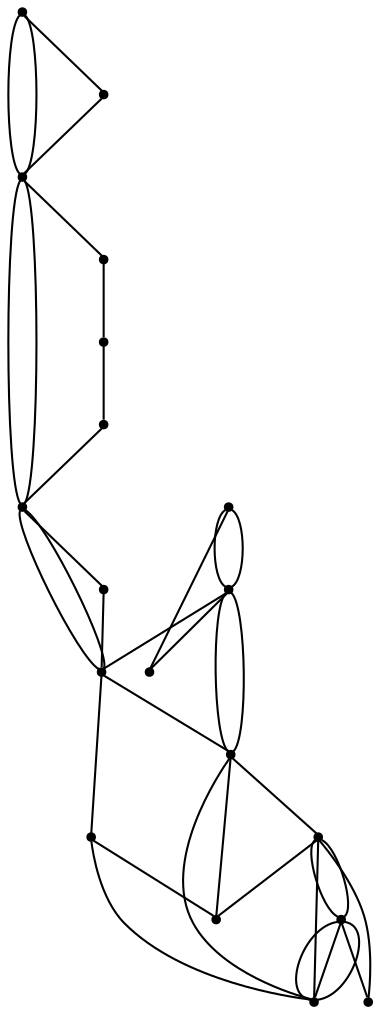 graph {
  node [shape=point,comment="{\"directed\":false,\"doi\":\"10.4230/LIPIcs.GD.2024.12\",\"figure\":\"8 (5)\"}"]

  v0 [pos="1969.4340518821793,1451.247467253841"]
  v1 [pos="1802.7214684130076,1451.247467253841"]
  v2 [pos="1702.6939183315044,1451.247467253841"]
  v3 [pos="1652.6801432907528,1451.247467253841"]
  v4 [pos="1602.6663682500014,1451.247467253841"]
  v5 [pos="1402.611268086995,1451.247467253841"]
  v6 [pos="1302.583718005492,1451.247467253841"]
  v7 [pos="1202.556167923989,1451.247467253841"]
  v8 [pos="1252.5699429647404,1451.247467253841"]
  v9 [pos="1002.5010995588846,1451.247467253841"]
  v10 [pos="702.4184493143752,1451.247467253841"]
  v11 [pos="535.7058737946788,1451.247467253841"]
  v12 [pos="1902.7490184945104,1451.247467253841"]
  v13 [pos="1502.6388181684981,1451.247467253841"]
  v14 [pos="1102.5286178424858,1451.247467253841"]
  v15 [pos="902.4735494773814,1451.247467253841"]
  v16 [pos="802.4459993958783,1451.247467253841"]
  v17 [pos="752.4322243551268,1451.247467253841"]
  v18 [pos="602.3908992328721,1451.247467253841"]

  v0 -- v1 [id="-1",pos="1969.4340518821793,1451.247467253841 1969.4340836800811,1434.5802069753595 1961.0984545066226,1426.246576836119 1945.8151109781377,1422.0797617664985 1930.5358375810852,1417.9129466968782 1908.304779697574,1417.9129466968782 1886.0777919454954,1417.9129466968782 1863.8508041934165,1417.9129466968782 1841.6197463099054,1417.9129466968782 1826.3404729128529,1422.0797617664985 1811.057129384368,1426.246576836119 1802.7215002109094,1434.5802069753595 1802.7214684130076,1451.247467253841"]
  v17 -- v16 [id="-3",pos="752.4322243551268,1451.247467253841 802.4459993958783,1451.247467253841 802.4459993958783,1451.247467253841 802.4459993958783,1451.247467253841"]
  v16 -- v15 [id="-4",pos="802.4459993958783,1451.247467253841 902.4735494773814,1451.247467253841 902.4735494773814,1451.247467253841 902.4735494773814,1451.247467253841"]
  v15 -- v9 [id="-5",pos="902.4735494773814,1451.247467253841 1002.5010995588846,1451.247467253841 1002.5010995588846,1451.247467253841 1002.5010995588846,1451.247467253841"]
  v9 -- v14 [id="-6",pos="1002.5010995588846,1451.247467253841 1102.5286178424858,1451.247467253841 1102.5286178424858,1451.247467253841 1102.5286178424858,1451.247467253841"]
  v14 -- v7 [id="-7",pos="1102.5286178424858,1451.247467253841 1202.556167923989,1451.247467253841 1202.556167923989,1451.247467253841 1202.556167923989,1451.247467253841"]
  v7 -- v8 [id="-8",pos="1202.556167923989,1451.247467253841 1252.5699429647404,1451.247467253841 1252.5699429647404,1451.247467253841 1252.5699429647404,1451.247467253841"]
  v8 -- v6 [id="-9",pos="1252.5699429647404,1451.247467253841 1302.583718005492,1451.247467253841 1302.583718005492,1451.247467253841 1302.583718005492,1451.247467253841"]
  v6 -- v5 [id="-10",pos="1302.583718005492,1451.247467253841 1402.611268086995,1451.247467253841 1402.611268086995,1451.247467253841 1402.611268086995,1451.247467253841"]
  v5 -- v13 [id="-11",pos="1402.611268086995,1451.247467253841 1502.6388181684981,1451.247467253841 1502.6388181684981,1451.247467253841 1502.6388181684981,1451.247467253841"]
  v13 -- v4 [id="-12",pos="1502.6388181684981,1451.247467253841 1602.6663682500014,1451.247467253841 1602.6663682500014,1451.247467253841 1602.6663682500014,1451.247467253841"]
  v4 -- v3 [id="-13",pos="1602.6663682500014,1451.247467253841 1652.6801432907528,1451.247467253841 1652.6801432907528,1451.247467253841 1652.6801432907528,1451.247467253841"]
  v3 -- v2 [id="-14",pos="1652.6801432907528,1451.247467253841 1702.6939183315044,1451.247467253841 1702.6939183315044,1451.247467253841 1702.6939183315044,1451.247467253841"]
  v2 -- v1 [id="-15",pos="1702.6939183315044,1451.247467253841 1802.7214684130076,1451.247467253841 1802.7214684130076,1451.247467253841 1802.7214684130076,1451.247467253841"]
  v1 -- v12 [id="-16",pos="1802.7214684130076,1451.247467253841 1902.7490184945104,1451.247467253841 1902.7490184945104,1451.247467253841 1902.7490184945104,1451.247467253841"]
  v12 -- v0 [id="-17",pos="1902.7490184945104,1451.247467253841 1969.4340518821793,1451.247467253841 1969.4340518821793,1451.247467253841 1969.4340518821793,1451.247467253841"]
  v11 -- v10 [id="-19",pos="535.7058737946788,1451.247467253841 535.7058658452033,1467.9147275323223 544.041495018662,1476.248357671563 559.3248385471468,1480.4151727411834 574.6041119441993,1484.5819878108036 596.8351698277105,1484.5819878108036 619.0621575797893,1484.5819878108036 641.2891453318681,1484.5819878108036 663.5202032153792,1484.5819878108036 678.7994766124317,1480.4151727411834 694.0828201409166,1476.248357671563 702.4184493143752,1467.9147275323223 702.4184493143752,1451.247467253841"]
  v11 -- v10 [id="-20",pos="535.7058737946788,1451.247467253841 535.7058658452033,1434.5802069753595 544.041495018662,1426.246576836119 559.3248385471468,1422.0797617664985 574.6041119441993,1417.9129466968782 596.8351698277105,1417.9129466968782 619.0621575797893,1417.9129466968782 641.2891453318681,1417.9129466968782 663.5202032153792,1417.9129466968782 678.7994766124317,1422.0797617664985 694.0828201409166,1426.246576836119 702.4184493143752,1434.5802069753595 702.4184493143752,1451.247467253841"]
  v10 -- v9 [id="-21",pos="702.4184493143752,1451.247467253841 702.4184493143752,1434.5802069753595 710.7540784878338,1426.246576836119 737.1488808266419,1422.0797617664985 763.5477532968823,1417.9129466968782 808.0017288010399,1417.9129466968782 852.4597744366298,1417.9129466968782 896.9178200722198,1417.9129466968782 941.3717955763774,1417.9129466968782 967.7706680466179,1422.0797617664985 994.1654703854259,1426.246576836119 1002.5010995588846,1434.5802069753595 1002.5010995588846,1451.247467253841"]
  v10 -- v9 [id="-22",pos="702.4184493143752,1451.247467253841 702.4184493143752,1467.9147275323223 710.7540784878338,1476.248357671563 737.1488808266419,1480.4151727411834 763.5477532968823,1484.5819878108036 808.0017288010399,1484.5819878108036 849.6798746683329,1484.5819878108036 891.3580205356259,1484.5819878108036 930.2603367660541,1484.5819878108036 958.0430539232946,1480.4151727411834 985.8298412119673,1476.248357671563 1002.5010995588846,1467.9147275323223 1002.5010995588846,1451.247467253841"]
  v9 -- v7 [id="-23",pos="1002.5010995588846,1451.247467253841 1002.5010995588846,1434.5802069753595 1010.8367287323431,1426.246576836119 1028.8959018976925,1422.0797617664985 1046.9591451944746,1417.9129466968782 1074.7418623517149,1417.9129466968782 1102.5286496403876,1417.9129466968782 1130.3154369290603,1417.9129466968782 1158.0981540863008,1417.9129466968782 1176.1613973830827,1422.0797617664985 1194.220570548432,1426.246576836119 1202.5561997218908,1434.5802069753595 1202.556167923989,1451.247467253841"]
  v9 -- v7 [id="-24",pos="1002.5010995588846,1451.247467253841 1002.5010995588846,1467.9147275323223 1010.8367287323431,1476.248357671563 1028.8959018976925,1480.4151727411834 1046.9591451944746,1484.5819878108036 1074.7418623517149,1484.5819878108036 1102.5286496403876,1484.5819878108036 1130.3154369290603,1484.5819878108036 1158.0981540863008,1484.5819878108036 1176.1613973830827,1480.4151727411834 1194.220570548432,1476.248357671563 1202.5561997218908,1467.9147275323223 1202.556167923989,1451.247467253841"]
  v8 -- v3 [id="-25",pos="1252.5699429647404,1451.247467253841 1252.5699747626422,1417.9129466968782 1260.9056039361008,1409.5793165576374 1295.6360354483675,1405.4125014880171 1330.3705370920666,1401.2456864183969 1391.4957709431415,1401.2456864183969 1452.6250749256485,1401.2456864183969 1513.7543789081556,1401.2456864183969 1574.8796127592304,1401.2456864183969 1609.6141144029295,1405.4125014880171 1644.344545915196,1409.5793165576374 1652.6801750886548,1417.9129466968782 1652.6801432907528,1451.247467253841"]
  v7 -- v2 [id="-26",pos="1202.556167923989,1451.247467253841 1202.5561997218908,1409.5793165576374 1219.227458068808,1401.2456864183969 1263.685503704398,1397.0788713487766 1308.1394792085555,1392.912056279156 1380.3843121328182,1392.912056279156 1452.6250749256485,1392.912056279156 1524.8658377184788,1392.912056279156 1597.1106706427415,1392.912056279156 1641.5646461468991,1397.0788713487766 1686.0226917824891,1401.2456864183969 1702.6939501294062,1409.5793165576374 1702.6939183315044,1451.247467253841"]
  v6 -- v5 [id="-27",pos="1302.583718005492,1451.247467253841 1302.5837498033939,1434.5802069753595 1310.9193789768524,1426.246576836119 1320.6429229687433,1422.0797617664985 1330.3705370920666,1417.9129466968782 1341.4819959023898,1417.9129466968782 1352.5975248441455,1417.9129466968782 1363.713053785901,1417.9129466968782 1374.8245125962242,1417.9129466968782 1384.5521267195475,1422.0797617664985 1394.2756707114384,1426.246576836119 1402.6112998848969,1434.5802069753595 1402.611268086995,1451.247467253841"]
  v0 -- v1 [id="-28",pos="1969.4340518821793,1451.247467253841 1969.4340836800811,1467.9147275323223 1961.0984545066226,1476.248357671563 1945.8151109781377,1480.4151727411834 1930.5358375810852,1484.5819878108036 1908.304779697574,1484.5819878108036 1886.0777919454954,1484.5819878108036 1863.8508041934165,1484.5819878108036 1841.6197463099054,1484.5819878108036 1826.3404729128529,1480.4151727411834 1811.057129384368,1476.248357671563 1802.7215002109094,1467.9147275323223 1802.7214684130076,1451.247467253841"]
  v5 -- v6 [id="-29",pos="1402.611268086995,1451.247467253841 1402.6112998848969,1467.9147275323223 1394.2756707114384,1476.248357671563 1384.5521267195475,1480.4151727411834 1374.8245125962242,1484.5819878108036 1363.713053785901,1484.5819878108036 1352.5975248441455,1484.5819878108036 1341.4819959023898,1484.5819878108036 1330.3705370920666,1484.5819878108036 1320.6429229687433,1480.4151727411834 1310.9193789768524,1476.248357671563 1302.5837498033939,1467.9147275323223 1302.583718005492,1451.247467253841"]
  v11 -- v18 [id="-30",pos="535.7058737946788,1451.247467253841 602.3908992328721,1451.247467253841 602.3908992328721,1451.247467253841 602.3908992328721,1451.247467253841"]
  v5 -- v4 [id="-31",pos="1402.611268086995,1451.247467253841 1402.6112998848969,1434.5802069753595 1410.9469290583556,1426.246576836119 1429.006102223705,1422.0797617664985 1447.0693455204869,1417.9129466968782 1474.8520626777272,1417.9129466968782 1502.6388499664001,1417.9129466968782 1530.4256372550728,1417.9129466968782 1558.2083544123132,1417.9129466968782 1576.271597709095,1422.0797617664985 1594.3307708744446,1426.246576836119 1602.6664000479032,1434.5802069753595 1602.6663682500014,1451.247467253841"]
  v18 -- v10 [id="-32",pos="602.3908992328721,1451.247467253841 702.4184493143752,1451.247467253841 702.4184493143752,1451.247467253841 702.4184493143752,1451.247467253841"]
  v4 -- v5 [id="-33",pos="1602.6663682500014,1451.247467253841 1602.6664000479032,1467.9147275323223 1594.3307708744446,1476.248357671563 1576.271597709095,1480.4151727411834 1558.2083544123132,1484.5819878108036 1530.4256372550728,1484.5819878108036 1502.6388499664001,1484.5819878108036 1474.8520626777272,1484.5819878108036 1447.0693455204869,1484.5819878108036 1429.006102223705,1480.4151727411834 1410.9469290583556,1476.248357671563 1402.6112998848969,1467.9147275323223 1402.611268086995,1451.247467253841"]
  v4 -- v6 [id="-34",pos="1602.6663682500014,1451.247467253841 1602.6664000479032,1426.246576836119 1585.9951417009859,1417.9129466968782 1558.2083544123132,1413.746131627258 1530.4256372550728,1409.5793165576374 1491.5233210246445,1409.5793165576374 1452.6250749256485,1409.5793165576374 1413.7268288266525,1409.5793165576374 1374.8245125962242,1409.5793165576374 1347.0417954389839,1413.746131627258 1319.255008150311,1417.9129466968782 1302.5837498033939,1426.246576836119 1302.583718005492,1451.247467253841"]
  v6 -- v2 [id="-35",pos="1302.583718005492,1451.247467253841 1302.5837498033939,1476.248357671563 1319.255008150311,1484.5819878108036 1355.3774246124424,1488.748802880424 1391.4957709431415,1492.9156179500444 1447.0693455204869,1492.9156179500444 1502.6388499664001,1492.9156179500444 1558.2083544123132,1492.9156179500444 1613.7819289896588,1492.9156179500444 1649.9002753203577,1488.748802880424 1686.0226917824891,1484.5819878108036 1702.6939501294062,1476.248357671563 1702.6939183315044,1451.247467253841"]
  v2 -- v1 [id="-36",pos="1702.6939183315044,1451.247467253841 1702.6939501294062,1434.5802069753595 1711.029579302865,1426.246576836119 1720.7531232947558,1422.0797617664985 1730.4807374180791,1417.9129466968782 1741.5921962284021,1417.9129466968782 1752.7077251701578,1417.9129466968782 1763.8232541119135,1417.9129466968782 1774.9347129222367,1417.9129466968782 1784.6623270455598,1422.0797617664985 1794.3858710374507,1426.246576836119 1802.7215002109094,1434.5802069753595 1802.7214684130076,1451.247467253841"]
  v2 -- v4 [id="-37",pos="1702.6939183315044,1451.247467253841 1702.6939501294062,1467.9147275323223 1694.3583209559476,1476.248357671563 1684.6347769640568,1480.4151727411834 1674.9071628407335,1484.5819878108036 1663.7957040304102,1484.5819878108036 1652.6801750886548,1484.5819878108036 1641.5646461468991,1484.5819878108036 1630.4531873365759,1484.5819878108036 1620.7255732132526,1480.4151727411834 1611.0020292213617,1476.248357671563 1602.6664000479032,1467.9147275323223 1602.6663682500014,1451.247467253841"]
  v1 -- v7 [id="-38",pos="1802.7214684130076,1451.247467253841 1802.7215002109094,1492.9156179500444 1786.0502418639921,1501.249248089285 1733.2565670549436,1505.4160631589054 1680.4669623773275,1509.5828782285257 1591.5508711061475,1509.5828782285257 1502.6388499664001,1509.5828782285257 1413.7268288266525,1509.5828782285257 1324.8107375554725,1509.5828782285257 1272.0211328778564,1505.4160631589054 1219.227458068808,1501.249248089285 1202.5561997218908,1492.9156179500444 1202.556167923989,1451.247467253841"]
  v10 -- v17 [id="-39",pos="702.4184493143752,1451.247467253841 752.4322243551268,1451.247467253841 752.4322243551268,1451.247467253841 752.4322243551268,1451.247467253841"]
}